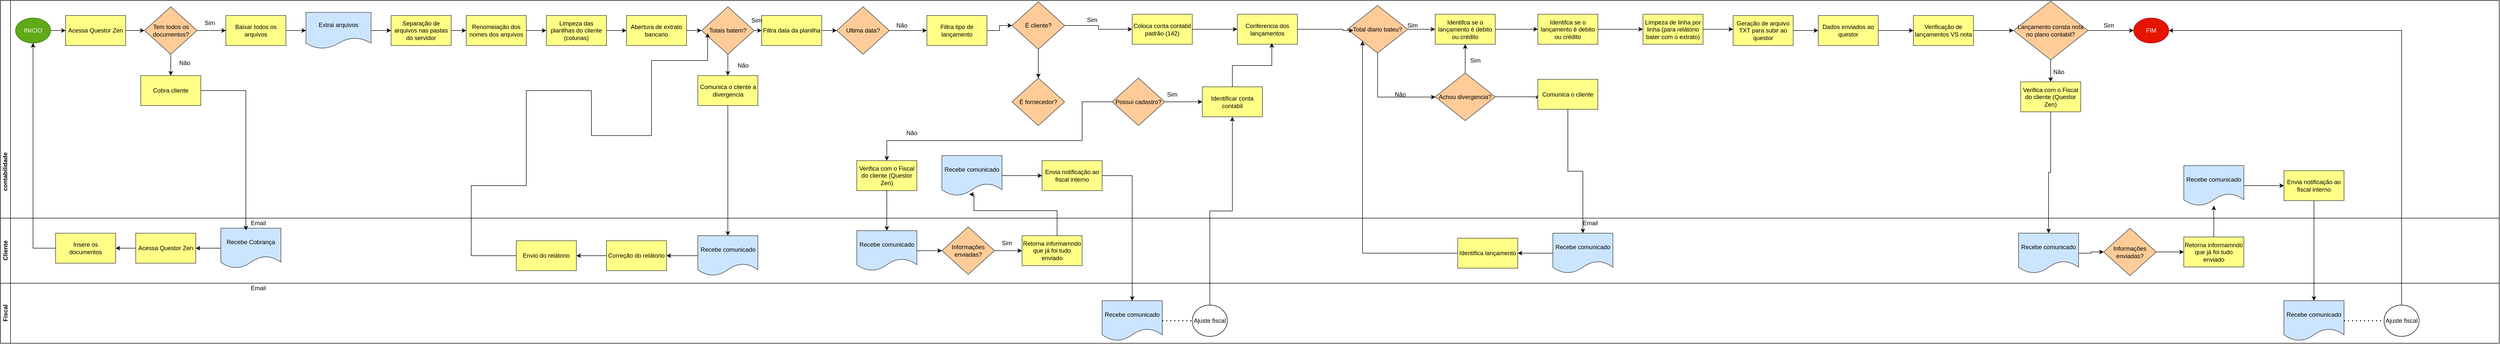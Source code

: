 <mxfile version="28.0.4">
  <diagram name="Página-1" id="-fP9cxPzkYCuCNnUQfwM">
    <mxGraphModel dx="2053" dy="746" grid="1" gridSize="10" guides="1" tooltips="1" connect="1" arrows="1" fold="1" page="1" pageScale="1" pageWidth="827" pageHeight="1169" math="0" shadow="0">
      <root>
        <mxCell id="0" />
        <mxCell id="1" parent="0" />
        <mxCell id="C2fw_D1W394n6Z49bw6W-7" value="contabilidade" style="swimlane;startSize=20;horizontal=0;html=1;" parent="1" vertex="1">
          <mxGeometry x="-30" y="20" width="4990" height="685" as="geometry" />
        </mxCell>
        <mxCell id="C2fw_D1W394n6Z49bw6W-12" style="edgeStyle=orthogonalEdgeStyle;rounded=0;orthogonalLoop=1;jettySize=auto;html=1;" parent="C2fw_D1W394n6Z49bw6W-7" source="C2fw_D1W394n6Z49bw6W-10" target="C2fw_D1W394n6Z49bw6W-11" edge="1">
          <mxGeometry relative="1" as="geometry" />
        </mxCell>
        <mxCell id="C2fw_D1W394n6Z49bw6W-10" value="INICIO" style="ellipse;whiteSpace=wrap;html=1;fillColor=#60a917;fontColor=#ffffff;strokeColor=#2D7600;" parent="C2fw_D1W394n6Z49bw6W-7" vertex="1">
          <mxGeometry x="30" y="35" width="70" height="50" as="geometry" />
        </mxCell>
        <mxCell id="C2fw_D1W394n6Z49bw6W-22" style="edgeStyle=orthogonalEdgeStyle;rounded=0;orthogonalLoop=1;jettySize=auto;html=1;entryX=0;entryY=0.5;entryDx=0;entryDy=0;" parent="C2fw_D1W394n6Z49bw6W-7" source="C2fw_D1W394n6Z49bw6W-11" target="C2fw_D1W394n6Z49bw6W-21" edge="1">
          <mxGeometry relative="1" as="geometry" />
        </mxCell>
        <mxCell id="C2fw_D1W394n6Z49bw6W-11" value="Acessa Questor Zen" style="rounded=0;whiteSpace=wrap;html=1;fillColor=#ffff88;strokeColor=#36393d;" parent="C2fw_D1W394n6Z49bw6W-7" vertex="1">
          <mxGeometry x="130" y="30" width="120" height="60" as="geometry" />
        </mxCell>
        <mxCell id="C2fw_D1W394n6Z49bw6W-32" style="edgeStyle=orthogonalEdgeStyle;rounded=0;orthogonalLoop=1;jettySize=auto;html=1;" parent="C2fw_D1W394n6Z49bw6W-7" source="C2fw_D1W394n6Z49bw6W-21" target="C2fw_D1W394n6Z49bw6W-31" edge="1">
          <mxGeometry relative="1" as="geometry" />
        </mxCell>
        <mxCell id="C2fw_D1W394n6Z49bw6W-77" style="edgeStyle=orthogonalEdgeStyle;rounded=0;orthogonalLoop=1;jettySize=auto;html=1;entryX=0;entryY=0.5;entryDx=0;entryDy=0;" parent="C2fw_D1W394n6Z49bw6W-7" source="C2fw_D1W394n6Z49bw6W-21" target="C2fw_D1W394n6Z49bw6W-49" edge="1">
          <mxGeometry relative="1" as="geometry" />
        </mxCell>
        <mxCell id="C2fw_D1W394n6Z49bw6W-21" value="Tem todos os documentos?" style="rhombus;whiteSpace=wrap;html=1;fillColor=#ffcc99;strokeColor=#36393d;" parent="C2fw_D1W394n6Z49bw6W-7" vertex="1">
          <mxGeometry x="287.5" y="12.5" width="105" height="95" as="geometry" />
        </mxCell>
        <mxCell id="C2fw_D1W394n6Z49bw6W-31" value="Cobra cliente" style="rounded=0;whiteSpace=wrap;html=1;fillColor=#ffff88;strokeColor=#36393d;" parent="C2fw_D1W394n6Z49bw6W-7" vertex="1">
          <mxGeometry x="280" y="150" width="120" height="60" as="geometry" />
        </mxCell>
        <mxCell id="C2fw_D1W394n6Z49bw6W-33" value="Não" style="text;strokeColor=none;align=center;fillColor=none;html=1;verticalAlign=middle;whiteSpace=wrap;rounded=0;" parent="C2fw_D1W394n6Z49bw6W-7" vertex="1">
          <mxGeometry x="342.5" y="115" width="50" height="20" as="geometry" />
        </mxCell>
        <mxCell id="C2fw_D1W394n6Z49bw6W-60" style="edgeStyle=orthogonalEdgeStyle;rounded=0;orthogonalLoop=1;jettySize=auto;html=1;entryX=0;entryY=0.5;entryDx=0;entryDy=0;" parent="C2fw_D1W394n6Z49bw6W-7" source="C2fw_D1W394n6Z49bw6W-49" target="C2fw_D1W394n6Z49bw6W-58" edge="1">
          <mxGeometry relative="1" as="geometry" />
        </mxCell>
        <mxCell id="C2fw_D1W394n6Z49bw6W-49" value="Baixar todos os arquivos" style="rounded=0;whiteSpace=wrap;html=1;fillColor=#ffff88;strokeColor=#36393d;" parent="C2fw_D1W394n6Z49bw6W-7" vertex="1">
          <mxGeometry x="450" y="30" width="120" height="60" as="geometry" />
        </mxCell>
        <mxCell id="C2fw_D1W394n6Z49bw6W-51" value="Sim" style="text;strokeColor=none;align=center;fillColor=none;html=1;verticalAlign=middle;whiteSpace=wrap;rounded=0;" parent="C2fw_D1W394n6Z49bw6W-7" vertex="1">
          <mxGeometry x="392.5" y="35" width="50" height="20" as="geometry" />
        </mxCell>
        <mxCell id="C2fw_D1W394n6Z49bw6W-63" style="edgeStyle=orthogonalEdgeStyle;rounded=0;orthogonalLoop=1;jettySize=auto;html=1;" parent="C2fw_D1W394n6Z49bw6W-7" source="C2fw_D1W394n6Z49bw6W-56" target="C2fw_D1W394n6Z49bw6W-62" edge="1">
          <mxGeometry relative="1" as="geometry" />
        </mxCell>
        <mxCell id="C2fw_D1W394n6Z49bw6W-56" value="Separação de arquivos nas pastas do servidor" style="rounded=0;whiteSpace=wrap;html=1;fillColor=#ffff88;strokeColor=#36393d;" parent="C2fw_D1W394n6Z49bw6W-7" vertex="1">
          <mxGeometry x="780" y="30" width="120" height="60" as="geometry" />
        </mxCell>
        <mxCell id="C2fw_D1W394n6Z49bw6W-61" style="edgeStyle=orthogonalEdgeStyle;rounded=0;orthogonalLoop=1;jettySize=auto;html=1;" parent="C2fw_D1W394n6Z49bw6W-7" source="C2fw_D1W394n6Z49bw6W-58" target="C2fw_D1W394n6Z49bw6W-56" edge="1">
          <mxGeometry relative="1" as="geometry" />
        </mxCell>
        <mxCell id="C2fw_D1W394n6Z49bw6W-58" value="Extrai arquivos" style="shape=document;whiteSpace=wrap;html=1;boundedLbl=1;fillColor=#cce5ff;strokeColor=#36393d;" parent="C2fw_D1W394n6Z49bw6W-7" vertex="1">
          <mxGeometry x="610" y="23.75" width="130" height="72.5" as="geometry" />
        </mxCell>
        <mxCell id="C2fw_D1W394n6Z49bw6W-62" value="Renomeiação dos nomes dos arquivos" style="rounded=0;whiteSpace=wrap;html=1;fillColor=#ffff88;strokeColor=#36393d;" parent="C2fw_D1W394n6Z49bw6W-7" vertex="1">
          <mxGeometry x="930" y="30" width="120" height="60" as="geometry" />
        </mxCell>
        <mxCell id="C2fw_D1W394n6Z49bw6W-74" style="edgeStyle=orthogonalEdgeStyle;rounded=0;orthogonalLoop=1;jettySize=auto;html=1;entryX=0;entryY=0.5;entryDx=0;entryDy=0;" parent="C2fw_D1W394n6Z49bw6W-7" source="C2fw_D1W394n6Z49bw6W-64" target="C2fw_D1W394n6Z49bw6W-73" edge="1">
          <mxGeometry relative="1" as="geometry" />
        </mxCell>
        <mxCell id="C2fw_D1W394n6Z49bw6W-64" value="Limpeza das planllhas do cliente (colunas)" style="rounded=0;whiteSpace=wrap;html=1;fillColor=#ffff88;strokeColor=#36393d;" parent="C2fw_D1W394n6Z49bw6W-7" vertex="1">
          <mxGeometry x="1090" y="30" width="120" height="60" as="geometry" />
        </mxCell>
        <mxCell id="C2fw_D1W394n6Z49bw6W-70" style="edgeStyle=orthogonalEdgeStyle;rounded=0;orthogonalLoop=1;jettySize=auto;html=1;" parent="C2fw_D1W394n6Z49bw6W-7" source="C2fw_D1W394n6Z49bw6W-62" target="C2fw_D1W394n6Z49bw6W-64" edge="1">
          <mxGeometry relative="1" as="geometry">
            <mxPoint x="1280" y="60.305" as="targetPoint" />
          </mxGeometry>
        </mxCell>
        <mxCell id="kWE39vU798PIdqg170Gp-329" style="edgeStyle=orthogonalEdgeStyle;rounded=0;orthogonalLoop=1;jettySize=auto;html=1;entryX=0;entryY=0.5;entryDx=0;entryDy=0;" parent="C2fw_D1W394n6Z49bw6W-7" source="C2fw_D1W394n6Z49bw6W-73" target="kWE39vU798PIdqg170Gp-327" edge="1">
          <mxGeometry relative="1" as="geometry" />
        </mxCell>
        <mxCell id="C2fw_D1W394n6Z49bw6W-73" value="Abertura de extrato bancario" style="rounded=0;whiteSpace=wrap;html=1;fillColor=#ffff88;strokeColor=#36393d;" parent="C2fw_D1W394n6Z49bw6W-7" vertex="1">
          <mxGeometry x="1250" y="30" width="120" height="60" as="geometry" />
        </mxCell>
        <mxCell id="C2fw_D1W394n6Z49bw6W-80" style="edgeStyle=orthogonalEdgeStyle;rounded=0;orthogonalLoop=1;jettySize=auto;html=1;" parent="C2fw_D1W394n6Z49bw6W-7" source="C2fw_D1W394n6Z49bw6W-75" target="C2fw_D1W394n6Z49bw6W-79" edge="1">
          <mxGeometry relative="1" as="geometry" />
        </mxCell>
        <mxCell id="C2fw_D1W394n6Z49bw6W-75" value="Filtra data da planilha" style="rounded=0;whiteSpace=wrap;html=1;fillColor=#ffff88;strokeColor=#36393d;" parent="C2fw_D1W394n6Z49bw6W-7" vertex="1">
          <mxGeometry x="1520" y="30" width="120" height="60" as="geometry" />
        </mxCell>
        <mxCell id="C2fw_D1W394n6Z49bw6W-82" style="edgeStyle=orthogonalEdgeStyle;rounded=0;orthogonalLoop=1;jettySize=auto;html=1;" parent="C2fw_D1W394n6Z49bw6W-7" source="C2fw_D1W394n6Z49bw6W-79" target="C2fw_D1W394n6Z49bw6W-85" edge="1">
          <mxGeometry relative="1" as="geometry">
            <mxPoint x="1780.0" y="60" as="targetPoint" />
          </mxGeometry>
        </mxCell>
        <mxCell id="C2fw_D1W394n6Z49bw6W-79" value="Ultima data?" style="rhombus;whiteSpace=wrap;html=1;fillColor=#ffcc99;strokeColor=#36393d;" parent="C2fw_D1W394n6Z49bw6W-7" vertex="1">
          <mxGeometry x="1670" y="12.5" width="105" height="95" as="geometry" />
        </mxCell>
        <mxCell id="C2fw_D1W394n6Z49bw6W-83" value="Não" style="text;strokeColor=none;align=center;fillColor=none;html=1;verticalAlign=middle;whiteSpace=wrap;rounded=0;" parent="C2fw_D1W394n6Z49bw6W-7" vertex="1">
          <mxGeometry x="1770" y="35" width="60" height="30" as="geometry" />
        </mxCell>
        <mxCell id="kWE39vU798PIdqg170Gp-324" style="edgeStyle=orthogonalEdgeStyle;rounded=0;orthogonalLoop=1;jettySize=auto;html=1;entryX=0;entryY=0.5;entryDx=0;entryDy=0;" parent="C2fw_D1W394n6Z49bw6W-7" source="C2fw_D1W394n6Z49bw6W-85" target="C2fw_D1W394n6Z49bw6W-92" edge="1">
          <mxGeometry relative="1" as="geometry" />
        </mxCell>
        <mxCell id="C2fw_D1W394n6Z49bw6W-85" value="Filtra tipo de lançamento" style="rounded=0;whiteSpace=wrap;html=1;fillColor=#ffff88;strokeColor=#36393d;" parent="C2fw_D1W394n6Z49bw6W-7" vertex="1">
          <mxGeometry x="1850" y="30" width="120" height="60" as="geometry" />
        </mxCell>
        <mxCell id="C2fw_D1W394n6Z49bw6W-90" value="É fornecedor?" style="rhombus;whiteSpace=wrap;html=1;fillColor=#ffcc99;strokeColor=#36393d;" parent="C2fw_D1W394n6Z49bw6W-7" vertex="1">
          <mxGeometry x="2020" y="155" width="105" height="95" as="geometry" />
        </mxCell>
        <mxCell id="kWE39vU798PIdqg170Gp-2" style="edgeStyle=orthogonalEdgeStyle;rounded=0;orthogonalLoop=1;jettySize=auto;html=1;" parent="C2fw_D1W394n6Z49bw6W-7" source="C2fw_D1W394n6Z49bw6W-92" target="kWE39vU798PIdqg170Gp-1" edge="1">
          <mxGeometry relative="1" as="geometry" />
        </mxCell>
        <mxCell id="kWE39vU798PIdqg170Gp-325" style="edgeStyle=orthogonalEdgeStyle;rounded=0;orthogonalLoop=1;jettySize=auto;html=1;entryX=0.5;entryY=0;entryDx=0;entryDy=0;" parent="C2fw_D1W394n6Z49bw6W-7" source="C2fw_D1W394n6Z49bw6W-92" target="C2fw_D1W394n6Z49bw6W-90" edge="1">
          <mxGeometry relative="1" as="geometry" />
        </mxCell>
        <mxCell id="C2fw_D1W394n6Z49bw6W-92" value="É cliente&lt;span style=&quot;background-color: transparent; color: light-dark(rgb(0, 0, 0), rgb(255, 255, 255));&quot;&gt;?&lt;/span&gt;" style="rhombus;whiteSpace=wrap;html=1;fillColor=#ffcc99;strokeColor=#36393d;" parent="C2fw_D1W394n6Z49bw6W-7" vertex="1">
          <mxGeometry x="2020" y="2.5" width="105" height="95" as="geometry" />
        </mxCell>
        <mxCell id="kWE39vU798PIdqg170Gp-99" style="edgeStyle=orthogonalEdgeStyle;rounded=0;orthogonalLoop=1;jettySize=auto;html=1;entryX=0;entryY=0.5;entryDx=0;entryDy=0;" parent="C2fw_D1W394n6Z49bw6W-7" source="kWE39vU798PIdqg170Gp-1" target="kWE39vU798PIdqg170Gp-97" edge="1">
          <mxGeometry relative="1" as="geometry" />
        </mxCell>
        <mxCell id="kWE39vU798PIdqg170Gp-5" value="Sim" style="text;strokeColor=none;align=center;fillColor=none;html=1;verticalAlign=middle;whiteSpace=wrap;rounded=0;" parent="C2fw_D1W394n6Z49bw6W-7" vertex="1">
          <mxGeometry x="2150" y="23.75" width="60" height="30" as="geometry" />
        </mxCell>
        <mxCell id="kWE39vU798PIdqg170Gp-96" style="edgeStyle=orthogonalEdgeStyle;rounded=0;orthogonalLoop=1;jettySize=auto;html=1;exitX=1;exitY=0.5;exitDx=0;exitDy=0;" parent="C2fw_D1W394n6Z49bw6W-7" source="kWE39vU798PIdqg170Gp-7" target="kWE39vU798PIdqg170Gp-49" edge="1">
          <mxGeometry relative="1" as="geometry" />
        </mxCell>
        <mxCell id="kWE39vU798PIdqg170Gp-193" style="edgeStyle=orthogonalEdgeStyle;rounded=0;orthogonalLoop=1;jettySize=auto;html=1;" parent="C2fw_D1W394n6Z49bw6W-7" source="kWE39vU798PIdqg170Gp-7" target="kWE39vU798PIdqg170Gp-192" edge="1">
          <mxGeometry relative="1" as="geometry">
            <Array as="points">
              <mxPoint x="2160" y="202" />
              <mxPoint x="2160" y="280" />
              <mxPoint x="1770" y="280" />
            </Array>
          </mxGeometry>
        </mxCell>
        <mxCell id="kWE39vU798PIdqg170Gp-7" value="Possui cadastro?" style="rhombus;whiteSpace=wrap;html=1;fillColor=#ffcc99;strokeColor=#36393d;" parent="C2fw_D1W394n6Z49bw6W-7" vertex="1">
          <mxGeometry x="2220" y="155" width="105" height="95" as="geometry" />
        </mxCell>
        <mxCell id="kWE39vU798PIdqg170Gp-49" value="Identificar conta contabil" style="rounded=0;whiteSpace=wrap;html=1;fillColor=#ffff88;strokeColor=#36393d;" parent="C2fw_D1W394n6Z49bw6W-7" vertex="1">
          <mxGeometry x="2400" y="172.5" width="120" height="60" as="geometry" />
        </mxCell>
        <mxCell id="kWE39vU798PIdqg170Gp-94" value="Sim" style="text;strokeColor=none;align=center;fillColor=none;html=1;verticalAlign=middle;whiteSpace=wrap;rounded=0;" parent="C2fw_D1W394n6Z49bw6W-7" vertex="1">
          <mxGeometry x="2310" y="172.5" width="60" height="30" as="geometry" />
        </mxCell>
        <mxCell id="kWE39vU798PIdqg170Gp-97" value="Conferencia dos lançamentos" style="rounded=0;whiteSpace=wrap;html=1;fillColor=#ffff88;strokeColor=#36393d;" parent="C2fw_D1W394n6Z49bw6W-7" vertex="1">
          <mxGeometry x="2470" y="27.5" width="120" height="60" as="geometry" />
        </mxCell>
        <mxCell id="kWE39vU798PIdqg170Gp-103" style="edgeStyle=orthogonalEdgeStyle;rounded=0;orthogonalLoop=1;jettySize=auto;html=1;" parent="C2fw_D1W394n6Z49bw6W-7" source="kWE39vU798PIdqg170Gp-100" target="kWE39vU798PIdqg170Gp-102" edge="1">
          <mxGeometry relative="1" as="geometry" />
        </mxCell>
        <mxCell id="kWE39vU798PIdqg170Gp-164" style="edgeStyle=orthogonalEdgeStyle;rounded=0;orthogonalLoop=1;jettySize=auto;html=1;" parent="C2fw_D1W394n6Z49bw6W-7" source="kWE39vU798PIdqg170Gp-100" target="kWE39vU798PIdqg170Gp-161" edge="1">
          <mxGeometry relative="1" as="geometry">
            <Array as="points">
              <mxPoint x="2750" y="193" />
            </Array>
          </mxGeometry>
        </mxCell>
        <mxCell id="kWE39vU798PIdqg170Gp-100" value="Total diario bateu?" style="rhombus;whiteSpace=wrap;html=1;fillColor=#ffcc99;strokeColor=#36393d;" parent="C2fw_D1W394n6Z49bw6W-7" vertex="1">
          <mxGeometry x="2690" y="10" width="120" height="95" as="geometry" />
        </mxCell>
        <mxCell id="kWE39vU798PIdqg170Gp-101" style="edgeStyle=orthogonalEdgeStyle;rounded=0;orthogonalLoop=1;jettySize=auto;html=1;entryX=0.095;entryY=0.526;entryDx=0;entryDy=0;entryPerimeter=0;" parent="C2fw_D1W394n6Z49bw6W-7" source="kWE39vU798PIdqg170Gp-97" target="kWE39vU798PIdqg170Gp-100" edge="1">
          <mxGeometry relative="1" as="geometry">
            <Array as="points">
              <mxPoint x="2681" y="58" />
            </Array>
          </mxGeometry>
        </mxCell>
        <mxCell id="kWE39vU798PIdqg170Gp-280" style="edgeStyle=orthogonalEdgeStyle;rounded=0;orthogonalLoop=1;jettySize=auto;html=1;" parent="C2fw_D1W394n6Z49bw6W-7" source="kWE39vU798PIdqg170Gp-102" target="kWE39vU798PIdqg170Gp-281" edge="1">
          <mxGeometry relative="1" as="geometry">
            <mxPoint x="3260" y="57.5" as="targetPoint" />
          </mxGeometry>
        </mxCell>
        <mxCell id="kWE39vU798PIdqg170Gp-102" value="Identifca se o lançamento é debito ou crédito" style="rounded=0;whiteSpace=wrap;html=1;fillColor=#ffff88;strokeColor=#36393d;" parent="C2fw_D1W394n6Z49bw6W-7" vertex="1">
          <mxGeometry x="2865" y="27.5" width="120" height="60" as="geometry" />
        </mxCell>
        <mxCell id="kWE39vU798PIdqg170Gp-104" value="Sim" style="text;strokeColor=none;align=center;fillColor=none;html=1;verticalAlign=middle;whiteSpace=wrap;rounded=0;" parent="C2fw_D1W394n6Z49bw6W-7" vertex="1">
          <mxGeometry x="2790" y="35" width="60" height="30" as="geometry" />
        </mxCell>
        <mxCell id="kWE39vU798PIdqg170Gp-167" style="edgeStyle=orthogonalEdgeStyle;rounded=0;orthogonalLoop=1;jettySize=auto;html=1;entryX=0.5;entryY=1;entryDx=0;entryDy=0;" parent="C2fw_D1W394n6Z49bw6W-7" source="kWE39vU798PIdqg170Gp-161" target="kWE39vU798PIdqg170Gp-102" edge="1">
          <mxGeometry relative="1" as="geometry" />
        </mxCell>
        <mxCell id="kWE39vU798PIdqg170Gp-169" style="edgeStyle=orthogonalEdgeStyle;rounded=0;orthogonalLoop=1;jettySize=auto;html=1;entryX=0;entryY=0.5;entryDx=0;entryDy=0;" parent="C2fw_D1W394n6Z49bw6W-7" source="kWE39vU798PIdqg170Gp-161" target="kWE39vU798PIdqg170Gp-170" edge="1">
          <mxGeometry relative="1" as="geometry">
            <mxPoint x="3050" y="192.5" as="targetPoint" />
            <Array as="points">
              <mxPoint x="3070" y="192" />
            </Array>
          </mxGeometry>
        </mxCell>
        <mxCell id="kWE39vU798PIdqg170Gp-161" value="Achou divergencia?" style="rhombus;whiteSpace=wrap;html=1;fillColor=#ffcc99;strokeColor=#36393d;" parent="C2fw_D1W394n6Z49bw6W-7" vertex="1">
          <mxGeometry x="2865" y="145" width="120" height="95" as="geometry" />
        </mxCell>
        <mxCell id="kWE39vU798PIdqg170Gp-165" value="Não" style="text;html=1;align=center;verticalAlign=middle;resizable=0;points=[];autosize=1;strokeColor=none;fillColor=none;" parent="C2fw_D1W394n6Z49bw6W-7" vertex="1">
          <mxGeometry x="2770" y="172.5" width="50" height="30" as="geometry" />
        </mxCell>
        <mxCell id="kWE39vU798PIdqg170Gp-168" value="Sim" style="text;html=1;align=center;verticalAlign=middle;resizable=0;points=[];autosize=1;strokeColor=none;fillColor=none;" parent="C2fw_D1W394n6Z49bw6W-7" vertex="1">
          <mxGeometry x="2925" y="105" width="40" height="30" as="geometry" />
        </mxCell>
        <mxCell id="kWE39vU798PIdqg170Gp-170" value="Comunica o cliente" style="rounded=0;whiteSpace=wrap;html=1;fillColor=#ffff88;strokeColor=#36393d;" parent="C2fw_D1W394n6Z49bw6W-7" vertex="1">
          <mxGeometry x="3070" y="157.5" width="120" height="60" as="geometry" />
        </mxCell>
        <mxCell id="kWE39vU798PIdqg170Gp-192" value="Verifica com o Fiscal do cliente (Questor Zen)" style="rounded=0;whiteSpace=wrap;html=1;fillColor=#ffff88;strokeColor=#36393d;" parent="C2fw_D1W394n6Z49bw6W-7" vertex="1">
          <mxGeometry x="1710" y="320" width="120" height="60" as="geometry" />
        </mxCell>
        <mxCell id="kWE39vU798PIdqg170Gp-194" value="Não" style="text;strokeColor=none;align=center;fillColor=none;html=1;verticalAlign=middle;whiteSpace=wrap;rounded=0;" parent="C2fw_D1W394n6Z49bw6W-7" vertex="1">
          <mxGeometry x="1790" y="250" width="60" height="30" as="geometry" />
        </mxCell>
        <mxCell id="kWE39vU798PIdqg170Gp-272" style="edgeStyle=orthogonalEdgeStyle;rounded=0;orthogonalLoop=1;jettySize=auto;html=1;" parent="C2fw_D1W394n6Z49bw6W-7" source="kWE39vU798PIdqg170Gp-267" target="kWE39vU798PIdqg170Gp-271" edge="1">
          <mxGeometry relative="1" as="geometry" />
        </mxCell>
        <mxCell id="kWE39vU798PIdqg170Gp-267" value="Recebe comunicado" style="shape=document;whiteSpace=wrap;html=1;boundedLbl=1;fillColor=#cce5ff;strokeColor=#36393d;" parent="C2fw_D1W394n6Z49bw6W-7" vertex="1">
          <mxGeometry x="1880" y="310" width="120" height="80" as="geometry" />
        </mxCell>
        <mxCell id="kWE39vU798PIdqg170Gp-271" value="Envia notificação ao fiscal interno" style="rounded=0;whiteSpace=wrap;html=1;fillColor=#ffff88;strokeColor=#36393d;" parent="C2fw_D1W394n6Z49bw6W-7" vertex="1">
          <mxGeometry x="2080" y="320" width="120" height="60" as="geometry" />
        </mxCell>
        <mxCell id="kWE39vU798PIdqg170Gp-344" style="edgeStyle=orthogonalEdgeStyle;rounded=0;orthogonalLoop=1;jettySize=auto;html=1;" parent="C2fw_D1W394n6Z49bw6W-7" source="kWE39vU798PIdqg170Gp-281" target="kWE39vU798PIdqg170Gp-343" edge="1">
          <mxGeometry relative="1" as="geometry" />
        </mxCell>
        <mxCell id="kWE39vU798PIdqg170Gp-281" value="Identifca se o lançamento é debito ou crédito" style="rounded=0;whiteSpace=wrap;html=1;fillColor=#ffff88;strokeColor=#36393d;" parent="C2fw_D1W394n6Z49bw6W-7" vertex="1">
          <mxGeometry x="3070" y="27.5" width="120" height="60" as="geometry" />
        </mxCell>
        <mxCell id="kWE39vU798PIdqg170Gp-178" value="Fiscal" style="swimlane;startSize=20;horizontal=0;html=1;" parent="C2fw_D1W394n6Z49bw6W-7" vertex="1">
          <mxGeometry y="565" width="4990" height="120" as="geometry" />
        </mxCell>
        <mxCell id="kWE39vU798PIdqg170Gp-179" value="Email" style="text;strokeColor=none;align=center;fillColor=none;html=1;verticalAlign=middle;whiteSpace=wrap;rounded=0;" parent="kWE39vU798PIdqg170Gp-178" vertex="1">
          <mxGeometry x="490" width="50" height="20" as="geometry" />
        </mxCell>
        <mxCell id="kWE39vU798PIdqg170Gp-275" value="Recebe comunicado" style="shape=document;whiteSpace=wrap;html=1;boundedLbl=1;fillColor=#cce5ff;strokeColor=#36393d;" parent="kWE39vU798PIdqg170Gp-178" vertex="1">
          <mxGeometry x="2200" y="35" width="120" height="80" as="geometry" />
        </mxCell>
        <mxCell id="kWE39vU798PIdqg170Gp-273" value="" style="endArrow=none;dashed=1;html=1;dashPattern=1 3;strokeWidth=2;rounded=0;exitX=1;exitY=0.5;exitDx=0;exitDy=0;" parent="kWE39vU798PIdqg170Gp-178" source="kWE39vU798PIdqg170Gp-275" target="kWE39vU798PIdqg170Gp-276" edge="1">
          <mxGeometry width="50" height="50" relative="1" as="geometry">
            <mxPoint x="2340" y="74.41" as="sourcePoint" />
            <mxPoint x="2380" y="74" as="targetPoint" />
            <Array as="points" />
          </mxGeometry>
        </mxCell>
        <mxCell id="kWE39vU798PIdqg170Gp-276" value="Ajuste fiscal" style="ellipse;whiteSpace=wrap;html=1;" parent="kWE39vU798PIdqg170Gp-178" vertex="1">
          <mxGeometry x="2380" y="43.75" width="70" height="62.5" as="geometry" />
        </mxCell>
        <mxCell id="qAqsIYxRw6M11E9_2Hnw-51" value="Recebe comunicado" style="shape=document;whiteSpace=wrap;html=1;boundedLbl=1;fillColor=#cce5ff;strokeColor=#36393d;" vertex="1" parent="kWE39vU798PIdqg170Gp-178">
          <mxGeometry x="4560" y="35" width="120" height="80" as="geometry" />
        </mxCell>
        <mxCell id="qAqsIYxRw6M11E9_2Hnw-53" value="" style="endArrow=none;dashed=1;html=1;dashPattern=1 3;strokeWidth=2;rounded=0;exitX=1;exitY=0.5;exitDx=0;exitDy=0;" edge="1" parent="kWE39vU798PIdqg170Gp-178" target="qAqsIYxRw6M11E9_2Hnw-54" source="qAqsIYxRw6M11E9_2Hnw-51">
          <mxGeometry width="50" height="50" relative="1" as="geometry">
            <mxPoint x="4700" y="66.25" as="sourcePoint" />
            <mxPoint x="4760" y="65.25" as="targetPoint" />
            <Array as="points" />
          </mxGeometry>
        </mxCell>
        <mxCell id="qAqsIYxRw6M11E9_2Hnw-54" value="Ajuste fiscal" style="ellipse;whiteSpace=wrap;html=1;" vertex="1" parent="kWE39vU798PIdqg170Gp-178">
          <mxGeometry x="4760" y="43.75" width="70" height="62.5" as="geometry" />
        </mxCell>
        <mxCell id="kWE39vU798PIdqg170Gp-274" style="edgeStyle=orthogonalEdgeStyle;rounded=0;orthogonalLoop=1;jettySize=auto;html=1;entryX=0.5;entryY=0;entryDx=0;entryDy=0;" parent="C2fw_D1W394n6Z49bw6W-7" source="kWE39vU798PIdqg170Gp-271" target="kWE39vU798PIdqg170Gp-275" edge="1">
          <mxGeometry relative="1" as="geometry">
            <mxPoint x="2260" y="590" as="targetPoint" />
            <Array as="points">
              <mxPoint x="2260" y="350" />
            </Array>
          </mxGeometry>
        </mxCell>
        <mxCell id="kWE39vU798PIdqg170Gp-1" value="Coloca conta contabil padrão (142)" style="rounded=0;whiteSpace=wrap;html=1;fillColor=#ffff88;strokeColor=#36393d;" parent="C2fw_D1W394n6Z49bw6W-7" vertex="1">
          <mxGeometry x="2260" y="27.5" width="120" height="60" as="geometry" />
        </mxCell>
        <mxCell id="kWE39vU798PIdqg170Gp-277" style="edgeStyle=orthogonalEdgeStyle;rounded=0;orthogonalLoop=1;jettySize=auto;html=1;" parent="C2fw_D1W394n6Z49bw6W-7" source="kWE39vU798PIdqg170Gp-276" target="kWE39vU798PIdqg170Gp-49" edge="1">
          <mxGeometry relative="1" as="geometry" />
        </mxCell>
        <mxCell id="kWE39vU798PIdqg170Gp-319" style="edgeStyle=orthogonalEdgeStyle;rounded=0;orthogonalLoop=1;jettySize=auto;html=1;entryX=0.573;entryY=0.963;entryDx=0;entryDy=0;entryPerimeter=0;" parent="C2fw_D1W394n6Z49bw6W-7" source="kWE39vU798PIdqg170Gp-49" target="kWE39vU798PIdqg170Gp-97" edge="1">
          <mxGeometry relative="1" as="geometry" />
        </mxCell>
        <mxCell id="kWE39vU798PIdqg170Gp-330" style="edgeStyle=orthogonalEdgeStyle;rounded=0;orthogonalLoop=1;jettySize=auto;html=1;exitX=1;exitY=0.5;exitDx=0;exitDy=0;entryX=0;entryY=0.5;entryDx=0;entryDy=0;" parent="C2fw_D1W394n6Z49bw6W-7" source="kWE39vU798PIdqg170Gp-327" target="C2fw_D1W394n6Z49bw6W-75" edge="1">
          <mxGeometry relative="1" as="geometry" />
        </mxCell>
        <mxCell id="kWE39vU798PIdqg170Gp-334" style="edgeStyle=orthogonalEdgeStyle;rounded=0;orthogonalLoop=1;jettySize=auto;html=1;entryX=0.5;entryY=0;entryDx=0;entryDy=0;" parent="C2fw_D1W394n6Z49bw6W-7" source="kWE39vU798PIdqg170Gp-327" target="kWE39vU798PIdqg170Gp-333" edge="1">
          <mxGeometry relative="1" as="geometry" />
        </mxCell>
        <mxCell id="kWE39vU798PIdqg170Gp-327" value="Totais batem?" style="rhombus;whiteSpace=wrap;html=1;fillColor=#ffcc99;strokeColor=#36393d;" parent="C2fw_D1W394n6Z49bw6W-7" vertex="1">
          <mxGeometry x="1400" y="12.5" width="105" height="95" as="geometry" />
        </mxCell>
        <mxCell id="kWE39vU798PIdqg170Gp-331" value="Sim" style="text;strokeColor=none;align=center;fillColor=none;html=1;verticalAlign=middle;whiteSpace=wrap;rounded=0;" parent="C2fw_D1W394n6Z49bw6W-7" vertex="1">
          <mxGeometry x="1480" y="25" width="60" height="30" as="geometry" />
        </mxCell>
        <mxCell id="kWE39vU798PIdqg170Gp-332" value="Não" style="text;strokeColor=none;align=center;fillColor=none;html=1;verticalAlign=middle;whiteSpace=wrap;rounded=0;" parent="C2fw_D1W394n6Z49bw6W-7" vertex="1">
          <mxGeometry x="1452.5" y="115" width="60" height="30" as="geometry" />
        </mxCell>
        <mxCell id="kWE39vU798PIdqg170Gp-335" style="edgeStyle=orthogonalEdgeStyle;rounded=0;orthogonalLoop=1;jettySize=auto;html=1;" parent="C2fw_D1W394n6Z49bw6W-7" source="kWE39vU798PIdqg170Gp-333" target="kWE39vU798PIdqg170Gp-336" edge="1">
          <mxGeometry relative="1" as="geometry">
            <mxPoint x="1452.5" y="480" as="targetPoint" />
          </mxGeometry>
        </mxCell>
        <mxCell id="kWE39vU798PIdqg170Gp-333" value="Comunica o cliente a divergencia" style="rounded=0;whiteSpace=wrap;html=1;fillColor=#ffff88;strokeColor=#36393d;" parent="C2fw_D1W394n6Z49bw6W-7" vertex="1">
          <mxGeometry x="1392.5" y="150" width="120" height="60" as="geometry" />
        </mxCell>
        <mxCell id="kWE39vU798PIdqg170Gp-338" style="edgeStyle=orthogonalEdgeStyle;rounded=0;orthogonalLoop=1;jettySize=auto;html=1;" parent="C2fw_D1W394n6Z49bw6W-7" source="kWE39vU798PIdqg170Gp-336" target="kWE39vU798PIdqg170Gp-337" edge="1">
          <mxGeometry relative="1" as="geometry" />
        </mxCell>
        <mxCell id="kWE39vU798PIdqg170Gp-336" value="Recebe comunicado" style="shape=document;whiteSpace=wrap;html=1;boundedLbl=1;fillColor=#cce5ff;strokeColor=#36393d;" parent="C2fw_D1W394n6Z49bw6W-7" vertex="1">
          <mxGeometry x="1392.5" y="470" width="120" height="80" as="geometry" />
        </mxCell>
        <mxCell id="kWE39vU798PIdqg170Gp-340" style="edgeStyle=orthogonalEdgeStyle;rounded=0;orthogonalLoop=1;jettySize=auto;html=1;" parent="C2fw_D1W394n6Z49bw6W-7" source="kWE39vU798PIdqg170Gp-337" target="kWE39vU798PIdqg170Gp-339" edge="1">
          <mxGeometry relative="1" as="geometry" />
        </mxCell>
        <mxCell id="kWE39vU798PIdqg170Gp-337" value="Correção do relátorio" style="rounded=0;whiteSpace=wrap;html=1;fillColor=#ffff88;strokeColor=#36393d;" parent="C2fw_D1W394n6Z49bw6W-7" vertex="1">
          <mxGeometry x="1210" y="480" width="120" height="60" as="geometry" />
        </mxCell>
        <mxCell id="kWE39vU798PIdqg170Gp-339" value="Envio do relátorio" style="rounded=0;whiteSpace=wrap;html=1;fillColor=#ffff88;strokeColor=#36393d;" parent="C2fw_D1W394n6Z49bw6W-7" vertex="1">
          <mxGeometry x="1030" y="480" width="120" height="60" as="geometry" />
        </mxCell>
        <mxCell id="kWE39vU798PIdqg170Gp-341" style="edgeStyle=orthogonalEdgeStyle;rounded=0;orthogonalLoop=1;jettySize=auto;html=1;entryX=0.115;entryY=0.558;entryDx=0;entryDy=0;entryPerimeter=0;" parent="C2fw_D1W394n6Z49bw6W-7" source="kWE39vU798PIdqg170Gp-339" target="kWE39vU798PIdqg170Gp-327" edge="1">
          <mxGeometry relative="1" as="geometry">
            <mxPoint x="1407" y="270" as="targetPoint" />
            <Array as="points">
              <mxPoint x="940" y="510" />
              <mxPoint x="940" y="370" />
              <mxPoint x="1050" y="370" />
              <mxPoint x="1050" y="180" />
              <mxPoint x="1180" y="180" />
              <mxPoint x="1180" y="270" />
              <mxPoint x="1300" y="270" />
              <mxPoint x="1300" y="120" />
              <mxPoint x="1412" y="120" />
            </Array>
          </mxGeometry>
        </mxCell>
        <mxCell id="kWE39vU798PIdqg170Gp-352" style="edgeStyle=orthogonalEdgeStyle;rounded=0;orthogonalLoop=1;jettySize=auto;html=1;" parent="C2fw_D1W394n6Z49bw6W-7" source="kWE39vU798PIdqg170Gp-343" edge="1">
          <mxGeometry relative="1" as="geometry">
            <mxPoint x="3460.0" y="57.5" as="targetPoint" />
          </mxGeometry>
        </mxCell>
        <mxCell id="kWE39vU798PIdqg170Gp-343" value="Limpeza de linha por linha (para relátorio bater com o extrato)" style="rounded=0;whiteSpace=wrap;html=1;fillColor=#ffff88;strokeColor=#36393d;" parent="C2fw_D1W394n6Z49bw6W-7" vertex="1">
          <mxGeometry x="3280" y="27.5" width="120" height="60" as="geometry" />
        </mxCell>
        <mxCell id="C2fw_D1W394n6Z49bw6W-8" value="Cliente" style="swimlane;startSize=20;horizontal=0;html=1;" parent="C2fw_D1W394n6Z49bw6W-7" vertex="1">
          <mxGeometry y="435" width="4990" height="130" as="geometry" />
        </mxCell>
        <mxCell id="C2fw_D1W394n6Z49bw6W-38" value="Email" style="text;strokeColor=none;align=center;fillColor=none;html=1;verticalAlign=middle;whiteSpace=wrap;rounded=0;" parent="C2fw_D1W394n6Z49bw6W-8" vertex="1">
          <mxGeometry x="490" width="50" height="20" as="geometry" />
        </mxCell>
        <mxCell id="C2fw_D1W394n6Z49bw6W-43" style="edgeStyle=orthogonalEdgeStyle;rounded=0;orthogonalLoop=1;jettySize=auto;html=1;" parent="C2fw_D1W394n6Z49bw6W-8" source="C2fw_D1W394n6Z49bw6W-41" target="C2fw_D1W394n6Z49bw6W-42" edge="1">
          <mxGeometry relative="1" as="geometry" />
        </mxCell>
        <mxCell id="C2fw_D1W394n6Z49bw6W-41" value="Acessa Questor Zen" style="rounded=0;whiteSpace=wrap;html=1;fillColor=#ffff88;strokeColor=#36393d;" parent="C2fw_D1W394n6Z49bw6W-8" vertex="1">
          <mxGeometry x="270" y="30" width="120" height="60" as="geometry" />
        </mxCell>
        <mxCell id="C2fw_D1W394n6Z49bw6W-42" value="Insere os documentos" style="rounded=0;whiteSpace=wrap;html=1;fillColor=#ffff88;strokeColor=#36393d;" parent="C2fw_D1W394n6Z49bw6W-8" vertex="1">
          <mxGeometry x="110" y="30" width="120" height="60" as="geometry" />
        </mxCell>
        <mxCell id="C2fw_D1W394n6Z49bw6W-48" style="edgeStyle=orthogonalEdgeStyle;rounded=0;orthogonalLoop=1;jettySize=auto;html=1;" parent="C2fw_D1W394n6Z49bw6W-8" source="C2fw_D1W394n6Z49bw6W-45" target="C2fw_D1W394n6Z49bw6W-41" edge="1">
          <mxGeometry relative="1" as="geometry" />
        </mxCell>
        <mxCell id="C2fw_D1W394n6Z49bw6W-45" value="Recebe Cobrança" style="shape=document;whiteSpace=wrap;html=1;boundedLbl=1;fillColor=#cce5ff;strokeColor=#36393d;" parent="C2fw_D1W394n6Z49bw6W-8" vertex="1">
          <mxGeometry x="440" y="20" width="120" height="80" as="geometry" />
        </mxCell>
        <mxCell id="kWE39vU798PIdqg170Gp-175" style="edgeStyle=orthogonalEdgeStyle;rounded=0;orthogonalLoop=1;jettySize=auto;html=1;entryX=1;entryY=0.5;entryDx=0;entryDy=0;" parent="C2fw_D1W394n6Z49bw6W-8" source="kWE39vU798PIdqg170Gp-172" target="kWE39vU798PIdqg170Gp-174" edge="1">
          <mxGeometry relative="1" as="geometry" />
        </mxCell>
        <mxCell id="kWE39vU798PIdqg170Gp-172" value="Recebe comunicado" style="shape=document;whiteSpace=wrap;html=1;boundedLbl=1;fillColor=#cce5ff;strokeColor=#36393d;" parent="C2fw_D1W394n6Z49bw6W-8" vertex="1">
          <mxGeometry x="3100" y="30" width="120" height="80" as="geometry" />
        </mxCell>
        <mxCell id="kWE39vU798PIdqg170Gp-174" value="Identifica lançamento" style="rounded=0;whiteSpace=wrap;html=1;fillColor=#ffff88;strokeColor=#36393d;" parent="C2fw_D1W394n6Z49bw6W-8" vertex="1">
          <mxGeometry x="2910" y="40" width="120" height="60" as="geometry" />
        </mxCell>
        <mxCell id="kWE39vU798PIdqg170Gp-177" value="Email" style="text;strokeColor=none;align=center;fillColor=none;html=1;verticalAlign=middle;whiteSpace=wrap;rounded=0;" parent="C2fw_D1W394n6Z49bw6W-8" vertex="1">
          <mxGeometry x="3150" width="50" height="20" as="geometry" />
        </mxCell>
        <mxCell id="kWE39vU798PIdqg170Gp-204" style="edgeStyle=orthogonalEdgeStyle;rounded=0;orthogonalLoop=1;jettySize=auto;html=1;entryX=0;entryY=0.5;entryDx=0;entryDy=0;" parent="C2fw_D1W394n6Z49bw6W-8" source="kWE39vU798PIdqg170Gp-197" target="kWE39vU798PIdqg170Gp-199" edge="1">
          <mxGeometry relative="1" as="geometry" />
        </mxCell>
        <mxCell id="kWE39vU798PIdqg170Gp-197" value="Recebe comunicado" style="shape=document;whiteSpace=wrap;html=1;boundedLbl=1;fillColor=#cce5ff;strokeColor=#36393d;" parent="C2fw_D1W394n6Z49bw6W-8" vertex="1">
          <mxGeometry x="1710" y="25" width="120" height="80" as="geometry" />
        </mxCell>
        <mxCell id="kWE39vU798PIdqg170Gp-205" style="edgeStyle=orthogonalEdgeStyle;rounded=0;orthogonalLoop=1;jettySize=auto;html=1;" parent="C2fw_D1W394n6Z49bw6W-8" source="kWE39vU798PIdqg170Gp-199" target="kWE39vU798PIdqg170Gp-201" edge="1">
          <mxGeometry relative="1" as="geometry" />
        </mxCell>
        <mxCell id="kWE39vU798PIdqg170Gp-199" value="Informações enviadas?" style="rhombus;whiteSpace=wrap;html=1;fillColor=#ffcc99;strokeColor=#36393d;" parent="C2fw_D1W394n6Z49bw6W-8" vertex="1">
          <mxGeometry x="1880" y="17.5" width="105" height="95" as="geometry" />
        </mxCell>
        <mxCell id="kWE39vU798PIdqg170Gp-201" value="Retorna informamndo que já foi tudo enviado" style="rounded=0;whiteSpace=wrap;html=1;fillColor=#ffff88;strokeColor=#36393d;" parent="C2fw_D1W394n6Z49bw6W-8" vertex="1">
          <mxGeometry x="2040" y="35" width="120" height="60" as="geometry" />
        </mxCell>
        <mxCell id="kWE39vU798PIdqg170Gp-266" value="Sim" style="text;strokeColor=none;align=center;fillColor=none;html=1;verticalAlign=middle;whiteSpace=wrap;rounded=0;" parent="C2fw_D1W394n6Z49bw6W-8" vertex="1">
          <mxGeometry x="1980" y="35" width="60" height="30" as="geometry" />
        </mxCell>
        <mxCell id="qAqsIYxRw6M11E9_2Hnw-43" style="edgeStyle=orthogonalEdgeStyle;rounded=0;orthogonalLoop=1;jettySize=auto;html=1;entryX=0;entryY=0.5;entryDx=0;entryDy=0;" edge="1" parent="C2fw_D1W394n6Z49bw6W-8" source="qAqsIYxRw6M11E9_2Hnw-40" target="qAqsIYxRw6M11E9_2Hnw-42">
          <mxGeometry relative="1" as="geometry" />
        </mxCell>
        <mxCell id="qAqsIYxRw6M11E9_2Hnw-40" value="Recebe comunicado" style="shape=document;whiteSpace=wrap;html=1;boundedLbl=1;fillColor=#cce5ff;strokeColor=#36393d;" vertex="1" parent="C2fw_D1W394n6Z49bw6W-8">
          <mxGeometry x="4030" y="30" width="120" height="80" as="geometry" />
        </mxCell>
        <mxCell id="qAqsIYxRw6M11E9_2Hnw-46" style="edgeStyle=orthogonalEdgeStyle;rounded=0;orthogonalLoop=1;jettySize=auto;html=1;" edge="1" parent="C2fw_D1W394n6Z49bw6W-8" source="qAqsIYxRw6M11E9_2Hnw-42" target="qAqsIYxRw6M11E9_2Hnw-45">
          <mxGeometry relative="1" as="geometry" />
        </mxCell>
        <mxCell id="qAqsIYxRw6M11E9_2Hnw-42" value="Informações enviadas?" style="rhombus;whiteSpace=wrap;html=1;fillColor=#ffcc99;strokeColor=#36393d;" vertex="1" parent="C2fw_D1W394n6Z49bw6W-8">
          <mxGeometry x="4200" y="20" width="105" height="95" as="geometry" />
        </mxCell>
        <mxCell id="qAqsIYxRw6M11E9_2Hnw-45" value="Retorna informamndo que já foi tudo enviado" style="rounded=0;whiteSpace=wrap;html=1;fillColor=#ffff88;strokeColor=#36393d;" vertex="1" parent="C2fw_D1W394n6Z49bw6W-8">
          <mxGeometry x="4360" y="37.5" width="120" height="60" as="geometry" />
        </mxCell>
        <mxCell id="C2fw_D1W394n6Z49bw6W-44" style="edgeStyle=orthogonalEdgeStyle;rounded=0;orthogonalLoop=1;jettySize=auto;html=1;entryX=0.5;entryY=1;entryDx=0;entryDy=0;" parent="C2fw_D1W394n6Z49bw6W-7" source="C2fw_D1W394n6Z49bw6W-42" target="C2fw_D1W394n6Z49bw6W-10" edge="1">
          <mxGeometry relative="1" as="geometry" />
        </mxCell>
        <mxCell id="C2fw_D1W394n6Z49bw6W-47" style="edgeStyle=orthogonalEdgeStyle;rounded=0;orthogonalLoop=1;jettySize=auto;html=1;entryX=0.417;entryY=0.054;entryDx=0;entryDy=0;entryPerimeter=0;" parent="C2fw_D1W394n6Z49bw6W-7" source="C2fw_D1W394n6Z49bw6W-31" target="C2fw_D1W394n6Z49bw6W-45" edge="1">
          <mxGeometry relative="1" as="geometry" />
        </mxCell>
        <mxCell id="kWE39vU798PIdqg170Gp-173" style="edgeStyle=orthogonalEdgeStyle;rounded=0;orthogonalLoop=1;jettySize=auto;html=1;" parent="C2fw_D1W394n6Z49bw6W-7" source="kWE39vU798PIdqg170Gp-170" target="kWE39vU798PIdqg170Gp-172" edge="1">
          <mxGeometry relative="1" as="geometry" />
        </mxCell>
        <mxCell id="kWE39vU798PIdqg170Gp-176" style="edgeStyle=orthogonalEdgeStyle;rounded=0;orthogonalLoop=1;jettySize=auto;html=1;entryX=0;entryY=1;entryDx=0;entryDy=0;" parent="C2fw_D1W394n6Z49bw6W-7" source="kWE39vU798PIdqg170Gp-174" target="kWE39vU798PIdqg170Gp-100" edge="1">
          <mxGeometry relative="1" as="geometry" />
        </mxCell>
        <mxCell id="kWE39vU798PIdqg170Gp-198" style="edgeStyle=orthogonalEdgeStyle;rounded=0;orthogonalLoop=1;jettySize=auto;html=1;" parent="C2fw_D1W394n6Z49bw6W-7" source="kWE39vU798PIdqg170Gp-192" target="kWE39vU798PIdqg170Gp-197" edge="1">
          <mxGeometry relative="1" as="geometry" />
        </mxCell>
        <mxCell id="kWE39vU798PIdqg170Gp-270" style="edgeStyle=orthogonalEdgeStyle;rounded=0;orthogonalLoop=1;jettySize=auto;html=1;entryX=0.454;entryY=0.968;entryDx=0;entryDy=0;entryPerimeter=0;" parent="C2fw_D1W394n6Z49bw6W-7" source="kWE39vU798PIdqg170Gp-201" target="kWE39vU798PIdqg170Gp-267" edge="1">
          <mxGeometry relative="1" as="geometry">
            <Array as="points">
              <mxPoint x="2110" y="420" />
              <mxPoint x="1944" y="420" />
            </Array>
          </mxGeometry>
        </mxCell>
        <mxCell id="kWE39vU798PIdqg170Gp-354" style="edgeStyle=orthogonalEdgeStyle;rounded=0;orthogonalLoop=1;jettySize=auto;html=1;" parent="C2fw_D1W394n6Z49bw6W-7" source="kWE39vU798PIdqg170Gp-350" target="kWE39vU798PIdqg170Gp-353" edge="1">
          <mxGeometry relative="1" as="geometry" />
        </mxCell>
        <mxCell id="kWE39vU798PIdqg170Gp-350" value="Geração de arquivo TXT para subir ao questor" style="rounded=0;whiteSpace=wrap;html=1;fillColor=#ffff88;strokeColor=#36393d;" parent="C2fw_D1W394n6Z49bw6W-7" vertex="1">
          <mxGeometry x="3460" y="30" width="120" height="60" as="geometry" />
        </mxCell>
        <mxCell id="kWE39vU798PIdqg170Gp-356" style="edgeStyle=orthogonalEdgeStyle;rounded=0;orthogonalLoop=1;jettySize=auto;html=1;" parent="C2fw_D1W394n6Z49bw6W-7" source="kWE39vU798PIdqg170Gp-353" target="kWE39vU798PIdqg170Gp-355" edge="1">
          <mxGeometry relative="1" as="geometry" />
        </mxCell>
        <mxCell id="kWE39vU798PIdqg170Gp-353" value="Dados enviados ao questor" style="rounded=0;whiteSpace=wrap;html=1;fillColor=#ffff88;strokeColor=#36393d;" parent="C2fw_D1W394n6Z49bw6W-7" vertex="1">
          <mxGeometry x="3630" y="30" width="120" height="60" as="geometry" />
        </mxCell>
        <mxCell id="kWE39vU798PIdqg170Gp-358" style="edgeStyle=orthogonalEdgeStyle;rounded=0;orthogonalLoop=1;jettySize=auto;html=1;" parent="C2fw_D1W394n6Z49bw6W-7" source="kWE39vU798PIdqg170Gp-355" target="kWE39vU798PIdqg170Gp-357" edge="1">
          <mxGeometry relative="1" as="geometry" />
        </mxCell>
        <mxCell id="kWE39vU798PIdqg170Gp-355" value="Verificação de lançamentos VS nota" style="rounded=0;whiteSpace=wrap;html=1;fillColor=#ffff88;strokeColor=#36393d;" parent="C2fw_D1W394n6Z49bw6W-7" vertex="1">
          <mxGeometry x="3820" y="30" width="120" height="60" as="geometry" />
        </mxCell>
        <mxCell id="kWE39vU798PIdqg170Gp-364" style="edgeStyle=orthogonalEdgeStyle;rounded=0;orthogonalLoop=1;jettySize=auto;html=1;entryX=0;entryY=0.5;entryDx=0;entryDy=0;" parent="C2fw_D1W394n6Z49bw6W-7" source="kWE39vU798PIdqg170Gp-357" target="kWE39vU798PIdqg170Gp-362" edge="1">
          <mxGeometry relative="1" as="geometry" />
        </mxCell>
        <mxCell id="kWE39vU798PIdqg170Gp-367" style="edgeStyle=orthogonalEdgeStyle;rounded=0;orthogonalLoop=1;jettySize=auto;html=1;entryX=0.5;entryY=0;entryDx=0;entryDy=0;" parent="C2fw_D1W394n6Z49bw6W-7" source="kWE39vU798PIdqg170Gp-357" target="qAqsIYxRw6M11E9_2Hnw-5" edge="1">
          <mxGeometry relative="1" as="geometry">
            <mxPoint x="4094.21" y="172.5" as="targetPoint" />
          </mxGeometry>
        </mxCell>
        <mxCell id="kWE39vU798PIdqg170Gp-357" value="Lançamento consta nota no plano contabil?" style="rhombus;whiteSpace=wrap;html=1;fillColor=#ffcc99;strokeColor=#36393d;" parent="C2fw_D1W394n6Z49bw6W-7" vertex="1">
          <mxGeometry x="4020" y="1.25" width="148.42" height="117.5" as="geometry" />
        </mxCell>
        <mxCell id="kWE39vU798PIdqg170Gp-362" value="FIM" style="ellipse;whiteSpace=wrap;html=1;fillColor=#e51400;strokeColor=#B20000;fontColor=#ffffff;" parent="C2fw_D1W394n6Z49bw6W-7" vertex="1">
          <mxGeometry x="4260" y="35" width="70" height="50" as="geometry" />
        </mxCell>
        <mxCell id="kWE39vU798PIdqg170Gp-365" value="Sim" style="text;html=1;align=center;verticalAlign=middle;resizable=0;points=[];autosize=1;strokeColor=none;fillColor=none;" parent="C2fw_D1W394n6Z49bw6W-7" vertex="1">
          <mxGeometry x="4190" y="35" width="40" height="30" as="geometry" />
        </mxCell>
        <mxCell id="qAqsIYxRw6M11E9_2Hnw-1" value="Não" style="text;html=1;align=center;verticalAlign=middle;resizable=0;points=[];autosize=1;strokeColor=none;fillColor=none;" vertex="1" parent="C2fw_D1W394n6Z49bw6W-7">
          <mxGeometry x="4085" y="127.5" width="50" height="30" as="geometry" />
        </mxCell>
        <mxCell id="qAqsIYxRw6M11E9_2Hnw-41" style="edgeStyle=orthogonalEdgeStyle;rounded=0;orthogonalLoop=1;jettySize=auto;html=1;entryX=0.5;entryY=0;entryDx=0;entryDy=0;" edge="1" parent="C2fw_D1W394n6Z49bw6W-7" source="qAqsIYxRw6M11E9_2Hnw-5" target="qAqsIYxRw6M11E9_2Hnw-40">
          <mxGeometry relative="1" as="geometry" />
        </mxCell>
        <mxCell id="qAqsIYxRw6M11E9_2Hnw-5" value="Verifica com o Fiscal do cliente (Questor Zen)" style="rounded=0;whiteSpace=wrap;html=1;fillColor=#ffff88;strokeColor=#36393d;" vertex="1" parent="C2fw_D1W394n6Z49bw6W-7">
          <mxGeometry x="4034.21" y="162.5" width="120" height="60" as="geometry" />
        </mxCell>
        <mxCell id="qAqsIYxRw6M11E9_2Hnw-50" style="edgeStyle=orthogonalEdgeStyle;rounded=0;orthogonalLoop=1;jettySize=auto;html=1;" edge="1" parent="C2fw_D1W394n6Z49bw6W-7" source="qAqsIYxRw6M11E9_2Hnw-47" target="qAqsIYxRw6M11E9_2Hnw-49">
          <mxGeometry relative="1" as="geometry" />
        </mxCell>
        <mxCell id="qAqsIYxRw6M11E9_2Hnw-47" value="Recebe comunicado" style="shape=document;whiteSpace=wrap;html=1;boundedLbl=1;fillColor=#cce5ff;strokeColor=#36393d;" vertex="1" parent="C2fw_D1W394n6Z49bw6W-7">
          <mxGeometry x="4360" y="330" width="120" height="80" as="geometry" />
        </mxCell>
        <mxCell id="qAqsIYxRw6M11E9_2Hnw-48" style="edgeStyle=orthogonalEdgeStyle;rounded=0;orthogonalLoop=1;jettySize=auto;html=1;" edge="1" parent="C2fw_D1W394n6Z49bw6W-7" source="qAqsIYxRw6M11E9_2Hnw-45" target="qAqsIYxRw6M11E9_2Hnw-47">
          <mxGeometry relative="1" as="geometry" />
        </mxCell>
        <mxCell id="qAqsIYxRw6M11E9_2Hnw-52" style="edgeStyle=orthogonalEdgeStyle;rounded=0;orthogonalLoop=1;jettySize=auto;html=1;" edge="1" parent="C2fw_D1W394n6Z49bw6W-7" source="qAqsIYxRw6M11E9_2Hnw-49" target="qAqsIYxRw6M11E9_2Hnw-51">
          <mxGeometry relative="1" as="geometry" />
        </mxCell>
        <mxCell id="qAqsIYxRw6M11E9_2Hnw-49" value="Envia notificação ao fiscal interno" style="rounded=0;whiteSpace=wrap;html=1;fillColor=#ffff88;strokeColor=#36393d;" vertex="1" parent="C2fw_D1W394n6Z49bw6W-7">
          <mxGeometry x="4560" y="340" width="120" height="60" as="geometry" />
        </mxCell>
        <mxCell id="qAqsIYxRw6M11E9_2Hnw-55" style="edgeStyle=orthogonalEdgeStyle;rounded=0;orthogonalLoop=1;jettySize=auto;html=1;entryX=1;entryY=0.5;entryDx=0;entryDy=0;" edge="1" parent="C2fw_D1W394n6Z49bw6W-7" source="qAqsIYxRw6M11E9_2Hnw-54" target="kWE39vU798PIdqg170Gp-362">
          <mxGeometry relative="1" as="geometry">
            <Array as="points">
              <mxPoint x="4795" y="60" />
            </Array>
          </mxGeometry>
        </mxCell>
      </root>
    </mxGraphModel>
  </diagram>
</mxfile>
